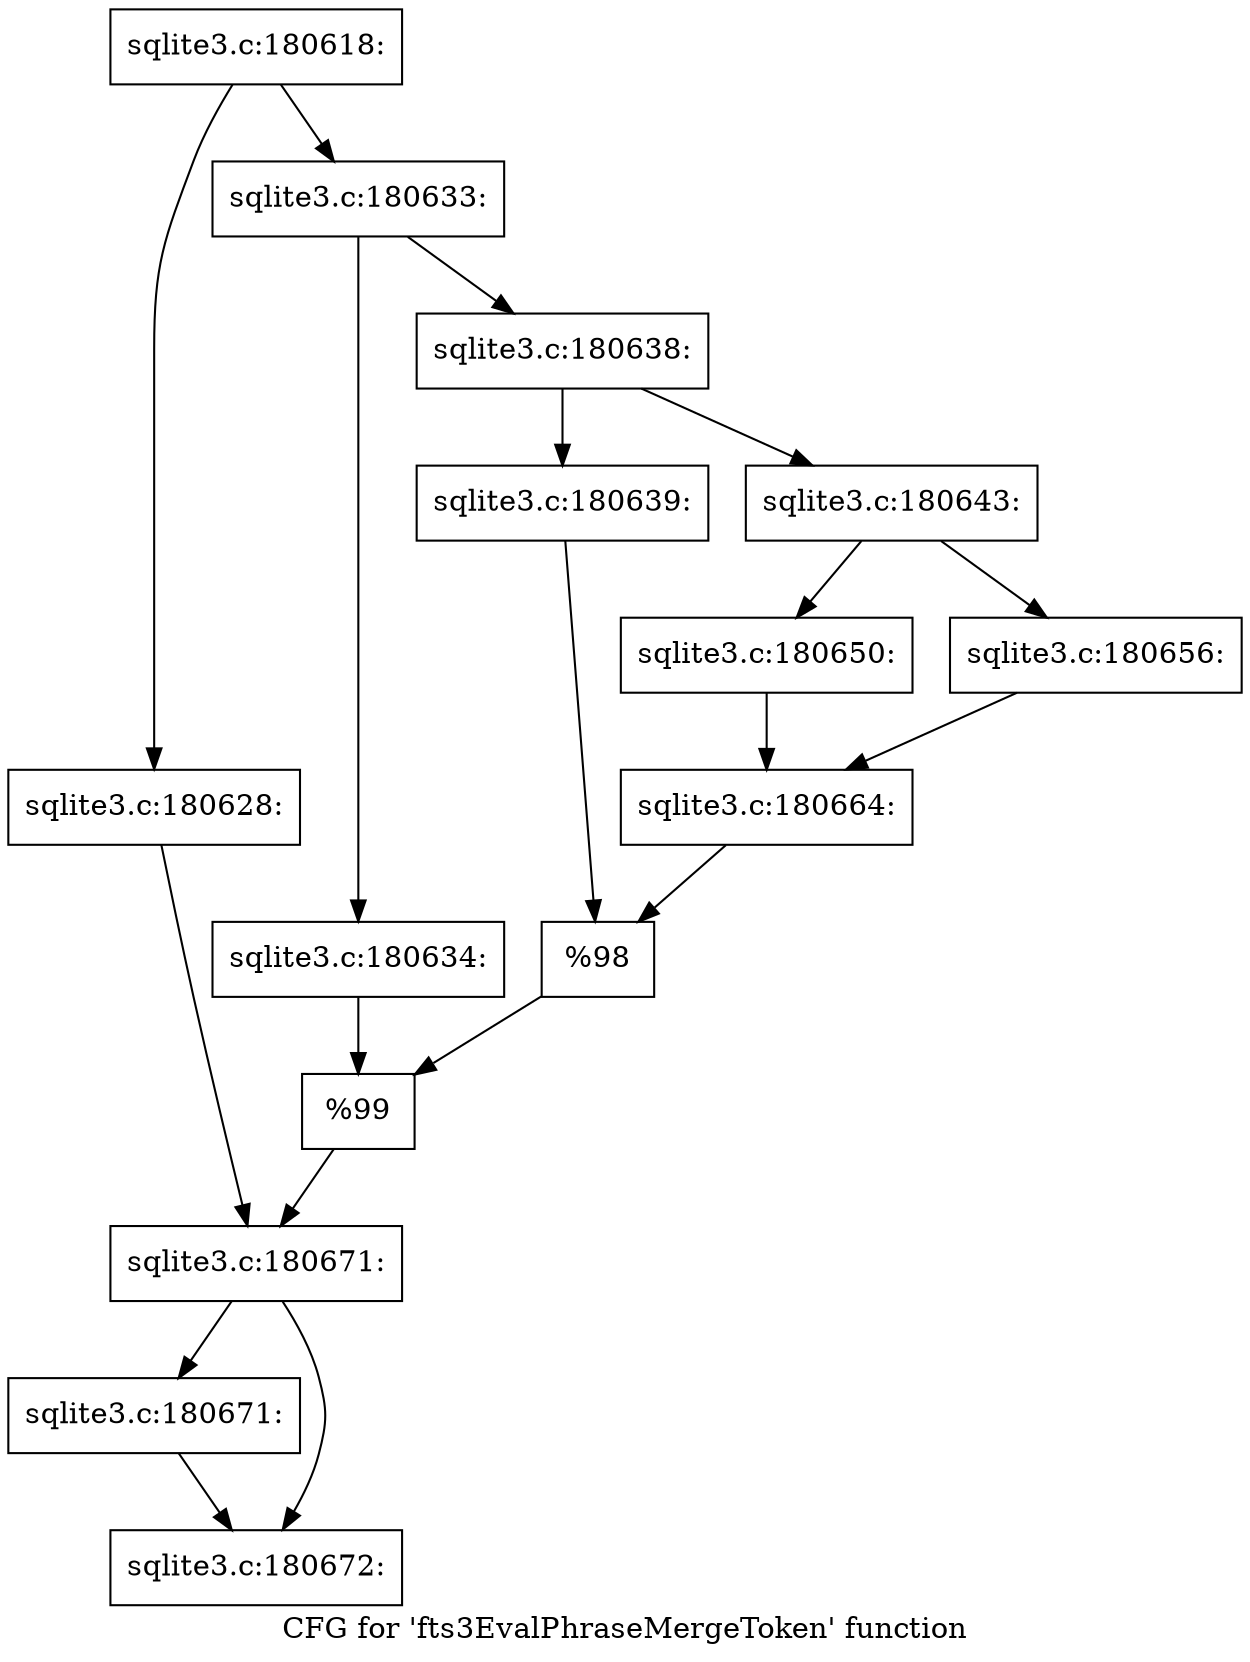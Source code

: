 digraph "CFG for 'fts3EvalPhraseMergeToken' function" {
	label="CFG for 'fts3EvalPhraseMergeToken' function";

	Node0x55c0faf1c220 [shape=record,label="{sqlite3.c:180618:}"];
	Node0x55c0faf1c220 -> Node0x55c0faf24310;
	Node0x55c0faf1c220 -> Node0x55c0faf243b0;
	Node0x55c0faf24310 [shape=record,label="{sqlite3.c:180628:}"];
	Node0x55c0faf24310 -> Node0x55c0faf24360;
	Node0x55c0faf243b0 [shape=record,label="{sqlite3.c:180633:}"];
	Node0x55c0faf243b0 -> Node0x55c0faf252c0;
	Node0x55c0faf243b0 -> Node0x55c0faf25360;
	Node0x55c0faf252c0 [shape=record,label="{sqlite3.c:180634:}"];
	Node0x55c0faf252c0 -> Node0x55c0faf25310;
	Node0x55c0faf25360 [shape=record,label="{sqlite3.c:180638:}"];
	Node0x55c0faf25360 -> Node0x55c0faf260f0;
	Node0x55c0faf25360 -> Node0x55c0faf26190;
	Node0x55c0faf260f0 [shape=record,label="{sqlite3.c:180639:}"];
	Node0x55c0faf260f0 -> Node0x55c0faf26140;
	Node0x55c0faf26190 [shape=record,label="{sqlite3.c:180643:}"];
	Node0x55c0faf26190 -> Node0x55c0faf278e0;
	Node0x55c0faf26190 -> Node0x55c0faf27980;
	Node0x55c0faf278e0 [shape=record,label="{sqlite3.c:180650:}"];
	Node0x55c0faf278e0 -> Node0x55c0faf27930;
	Node0x55c0faf27980 [shape=record,label="{sqlite3.c:180656:}"];
	Node0x55c0faf27980 -> Node0x55c0faf27930;
	Node0x55c0faf27930 [shape=record,label="{sqlite3.c:180664:}"];
	Node0x55c0faf27930 -> Node0x55c0faf26140;
	Node0x55c0faf26140 [shape=record,label="{%98}"];
	Node0x55c0faf26140 -> Node0x55c0faf25310;
	Node0x55c0faf25310 [shape=record,label="{%99}"];
	Node0x55c0faf25310 -> Node0x55c0faf24360;
	Node0x55c0faf24360 [shape=record,label="{sqlite3.c:180671:}"];
	Node0x55c0faf24360 -> Node0x55c0f6b7a350;
	Node0x55c0faf24360 -> Node0x55c0faf2a6e0;
	Node0x55c0f6b7a350 [shape=record,label="{sqlite3.c:180671:}"];
	Node0x55c0f6b7a350 -> Node0x55c0faf2a6e0;
	Node0x55c0faf2a6e0 [shape=record,label="{sqlite3.c:180672:}"];
}
